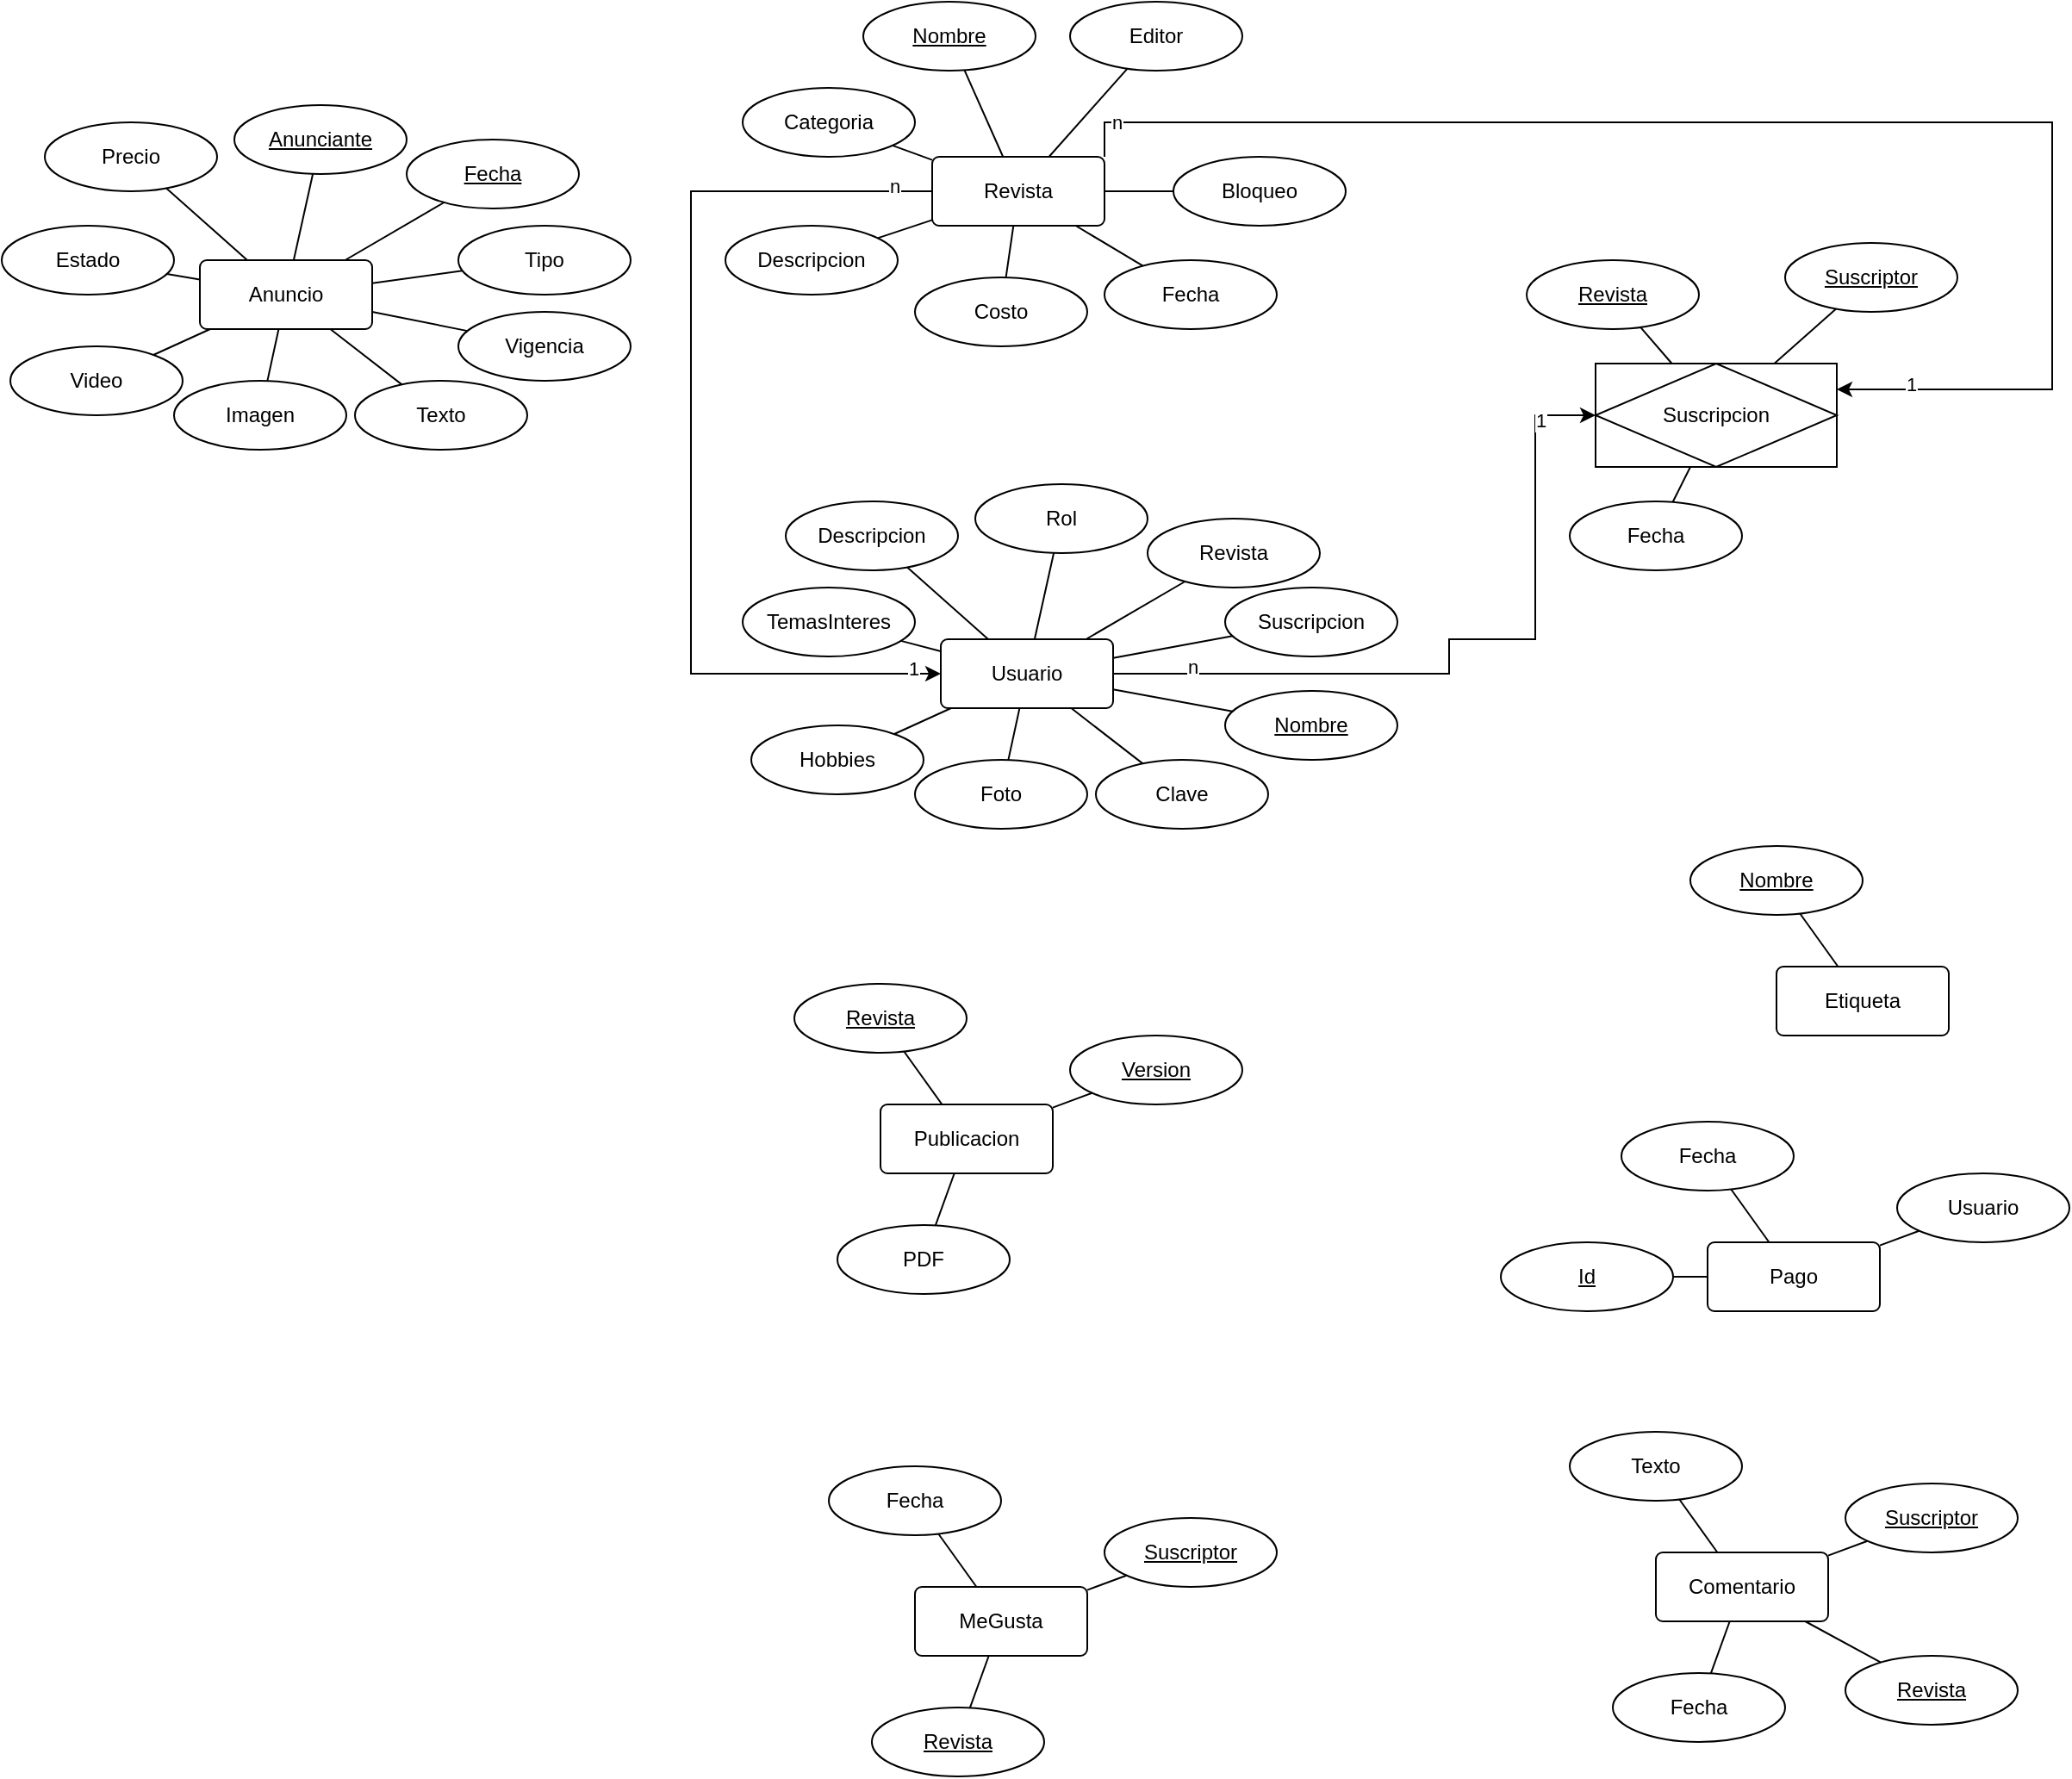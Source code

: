 <mxfile version="24.6.4" type="device">
  <diagram name="Page-1" id="LzpAYX9g-1ukan7BipAP">
    <mxGraphModel dx="2327" dy="2217" grid="1" gridSize="10" guides="1" tooltips="1" connect="1" arrows="1" fold="1" page="1" pageScale="1" pageWidth="850" pageHeight="1100" math="0" shadow="0">
      <root>
        <mxCell id="0" />
        <mxCell id="1" parent="0" />
        <mxCell id="VuJQwAIfnr6SH7hCB5tN-179" style="edgeStyle=orthogonalEdgeStyle;rounded=0;orthogonalLoop=1;jettySize=auto;html=1;exitX=0;exitY=0.5;exitDx=0;exitDy=0;entryX=0;entryY=0.5;entryDx=0;entryDy=0;" edge="1" parent="1" source="A36JF-PGB8CBC6S_KNyV-7" target="VuJQwAIfnr6SH7hCB5tN-77">
          <mxGeometry relative="1" as="geometry">
            <Array as="points">
              <mxPoint y="-950" />
              <mxPoint y="-670" />
            </Array>
          </mxGeometry>
        </mxCell>
        <mxCell id="VuJQwAIfnr6SH7hCB5tN-180" value="1" style="edgeLabel;html=1;align=center;verticalAlign=middle;resizable=0;points=[];" vertex="1" connectable="0" parent="VuJQwAIfnr6SH7hCB5tN-179">
          <mxGeometry x="0.942" y="3" relative="1" as="geometry">
            <mxPoint as="offset" />
          </mxGeometry>
        </mxCell>
        <mxCell id="VuJQwAIfnr6SH7hCB5tN-181" value="n" style="edgeLabel;html=1;align=center;verticalAlign=middle;resizable=0;points=[];" vertex="1" connectable="0" parent="VuJQwAIfnr6SH7hCB5tN-179">
          <mxGeometry x="-0.923" y="-3" relative="1" as="geometry">
            <mxPoint as="offset" />
          </mxGeometry>
        </mxCell>
        <mxCell id="VuJQwAIfnr6SH7hCB5tN-182" style="edgeStyle=orthogonalEdgeStyle;rounded=0;orthogonalLoop=1;jettySize=auto;html=1;exitX=1;exitY=0;exitDx=0;exitDy=0;entryX=1;entryY=0.25;entryDx=0;entryDy=0;" edge="1" parent="1" source="A36JF-PGB8CBC6S_KNyV-7" target="VuJQwAIfnr6SH7hCB5tN-185">
          <mxGeometry relative="1" as="geometry">
            <mxPoint x="720" y="-700" as="targetPoint" />
            <Array as="points">
              <mxPoint x="240" y="-990" />
              <mxPoint x="790" y="-990" />
              <mxPoint x="790" y="-835" />
            </Array>
          </mxGeometry>
        </mxCell>
        <mxCell id="VuJQwAIfnr6SH7hCB5tN-188" value="1" style="edgeLabel;html=1;align=center;verticalAlign=middle;resizable=0;points=[];" vertex="1" connectable="0" parent="VuJQwAIfnr6SH7hCB5tN-182">
          <mxGeometry x="0.9" y="-3" relative="1" as="geometry">
            <mxPoint as="offset" />
          </mxGeometry>
        </mxCell>
        <mxCell id="VuJQwAIfnr6SH7hCB5tN-189" value="n" style="edgeLabel;html=1;align=center;verticalAlign=middle;resizable=0;points=[];" vertex="1" connectable="0" parent="VuJQwAIfnr6SH7hCB5tN-182">
          <mxGeometry x="-0.936" relative="1" as="geometry">
            <mxPoint as="offset" />
          </mxGeometry>
        </mxCell>
        <mxCell id="A36JF-PGB8CBC6S_KNyV-7" value="Revista" style="rounded=1;arcSize=10;whiteSpace=wrap;html=1;align=center;" parent="1" vertex="1">
          <mxGeometry x="140" y="-970" width="100" height="40" as="geometry" />
        </mxCell>
        <mxCell id="VuJQwAIfnr6SH7hCB5tN-6" value="Categoria" style="ellipse;whiteSpace=wrap;html=1;align=center;" vertex="1" parent="1">
          <mxGeometry x="30" y="-1010" width="100" height="40" as="geometry" />
        </mxCell>
        <mxCell id="VuJQwAIfnr6SH7hCB5tN-8" value="Descripcion&lt;span style=&quot;color: rgba(0, 0, 0, 0); font-family: monospace; font-size: 0px; text-align: start; text-wrap: nowrap;&quot;&gt;%3CmxGraphModel%3E%3Croot%3E%3CmxCell%20id%3D%220%22%2F%3E%3CmxCell%20id%3D%221%22%20parent%3D%220%22%2F%3E%3CmxCell%20id%3D%222%22%20value%3D%22Categoria%22%20style%3D%22ellipse%3BwhiteSpace%3Dwrap%3Bhtml%3D1%3Balign%3Dcenter%3B%22%20vertex%3D%221%22%20parent%3D%221%22%3E%3CmxGeometry%20x%3D%2240%22%20y%3D%22-1050%22%20width%3D%22100%22%20height%3D%2240%22%20as%3D%22geometry%22%2F%3E%3C%2FmxCell%3E%3C%2Froot%3E%3C%2FmxGraphModel%3E&lt;/span&gt;" style="ellipse;whiteSpace=wrap;html=1;align=center;" vertex="1" parent="1">
          <mxGeometry x="20" y="-930" width="100" height="40" as="geometry" />
        </mxCell>
        <mxCell id="VuJQwAIfnr6SH7hCB5tN-9" value="Costo" style="ellipse;whiteSpace=wrap;html=1;align=center;" vertex="1" parent="1">
          <mxGeometry x="130" y="-900" width="100" height="40" as="geometry" />
        </mxCell>
        <mxCell id="VuJQwAIfnr6SH7hCB5tN-10" value="Fecha" style="ellipse;whiteSpace=wrap;html=1;align=center;" vertex="1" parent="1">
          <mxGeometry x="240" y="-910" width="100" height="40" as="geometry" />
        </mxCell>
        <mxCell id="VuJQwAIfnr6SH7hCB5tN-11" value="Bloqueo" style="ellipse;whiteSpace=wrap;html=1;align=center;" vertex="1" parent="1">
          <mxGeometry x="280" y="-970" width="100" height="40" as="geometry" />
        </mxCell>
        <mxCell id="VuJQwAIfnr6SH7hCB5tN-12" value="Editor" style="ellipse;whiteSpace=wrap;html=1;align=center;" vertex="1" parent="1">
          <mxGeometry x="220" y="-1060" width="100" height="40" as="geometry" />
        </mxCell>
        <mxCell id="VuJQwAIfnr6SH7hCB5tN-13" value="&lt;u&gt;Nombre&lt;/u&gt;" style="ellipse;whiteSpace=wrap;html=1;align=center;" vertex="1" parent="1">
          <mxGeometry x="100" y="-1060" width="100" height="40" as="geometry" />
        </mxCell>
        <mxCell id="VuJQwAIfnr6SH7hCB5tN-14" value="" style="endArrow=none;html=1;rounded=0;" edge="1" parent="1" source="VuJQwAIfnr6SH7hCB5tN-12" target="A36JF-PGB8CBC6S_KNyV-7">
          <mxGeometry relative="1" as="geometry">
            <mxPoint x="340" y="-970" as="sourcePoint" />
            <mxPoint x="500" y="-970" as="targetPoint" />
          </mxGeometry>
        </mxCell>
        <mxCell id="VuJQwAIfnr6SH7hCB5tN-15" value="" style="endArrow=none;html=1;rounded=0;" edge="1" parent="1" source="VuJQwAIfnr6SH7hCB5tN-11" target="A36JF-PGB8CBC6S_KNyV-7">
          <mxGeometry relative="1" as="geometry">
            <mxPoint x="270" y="-1002" as="sourcePoint" />
            <mxPoint x="223" y="-960" as="targetPoint" />
          </mxGeometry>
        </mxCell>
        <mxCell id="VuJQwAIfnr6SH7hCB5tN-16" value="" style="endArrow=none;html=1;rounded=0;" edge="1" parent="1" source="VuJQwAIfnr6SH7hCB5tN-10" target="A36JF-PGB8CBC6S_KNyV-7">
          <mxGeometry relative="1" as="geometry">
            <mxPoint x="280" y="-992" as="sourcePoint" />
            <mxPoint x="233" y="-950" as="targetPoint" />
          </mxGeometry>
        </mxCell>
        <mxCell id="VuJQwAIfnr6SH7hCB5tN-17" value="" style="endArrow=none;html=1;rounded=0;" edge="1" parent="1" source="VuJQwAIfnr6SH7hCB5tN-9" target="A36JF-PGB8CBC6S_KNyV-7">
          <mxGeometry relative="1" as="geometry">
            <mxPoint x="290" y="-982" as="sourcePoint" />
            <mxPoint x="243" y="-940" as="targetPoint" />
          </mxGeometry>
        </mxCell>
        <mxCell id="VuJQwAIfnr6SH7hCB5tN-18" value="" style="endArrow=none;html=1;rounded=0;" edge="1" parent="1" source="A36JF-PGB8CBC6S_KNyV-7" target="VuJQwAIfnr6SH7hCB5tN-8">
          <mxGeometry relative="1" as="geometry">
            <mxPoint x="300" y="-972" as="sourcePoint" />
            <mxPoint x="253" y="-930" as="targetPoint" />
          </mxGeometry>
        </mxCell>
        <mxCell id="VuJQwAIfnr6SH7hCB5tN-19" value="" style="endArrow=none;html=1;rounded=0;" edge="1" parent="1" source="A36JF-PGB8CBC6S_KNyV-7" target="VuJQwAIfnr6SH7hCB5tN-6">
          <mxGeometry relative="1" as="geometry">
            <mxPoint x="310" y="-962" as="sourcePoint" />
            <mxPoint x="263" y="-920" as="targetPoint" />
          </mxGeometry>
        </mxCell>
        <mxCell id="VuJQwAIfnr6SH7hCB5tN-20" value="" style="endArrow=none;html=1;rounded=0;" edge="1" parent="1" source="VuJQwAIfnr6SH7hCB5tN-13" target="A36JF-PGB8CBC6S_KNyV-7">
          <mxGeometry relative="1" as="geometry">
            <mxPoint x="320" y="-952" as="sourcePoint" />
            <mxPoint x="273" y="-910" as="targetPoint" />
          </mxGeometry>
        </mxCell>
        <mxCell id="VuJQwAIfnr6SH7hCB5tN-21" value="Anuncio" style="rounded=1;arcSize=10;whiteSpace=wrap;html=1;align=center;" vertex="1" parent="1">
          <mxGeometry x="-285" y="-910" width="100" height="40" as="geometry" />
        </mxCell>
        <mxCell id="VuJQwAIfnr6SH7hCB5tN-22" value="Estado" style="ellipse;whiteSpace=wrap;html=1;align=center;" vertex="1" parent="1">
          <mxGeometry x="-400" y="-930" width="100" height="40" as="geometry" />
        </mxCell>
        <mxCell id="VuJQwAIfnr6SH7hCB5tN-23" value="Video" style="ellipse;whiteSpace=wrap;html=1;align=center;" vertex="1" parent="1">
          <mxGeometry x="-395" y="-860" width="100" height="40" as="geometry" />
        </mxCell>
        <mxCell id="VuJQwAIfnr6SH7hCB5tN-24" value="Imagen" style="ellipse;whiteSpace=wrap;html=1;align=center;" vertex="1" parent="1">
          <mxGeometry x="-300" y="-840" width="100" height="40" as="geometry" />
        </mxCell>
        <mxCell id="VuJQwAIfnr6SH7hCB5tN-25" value="Texto" style="ellipse;whiteSpace=wrap;html=1;align=center;" vertex="1" parent="1">
          <mxGeometry x="-195" y="-840" width="100" height="40" as="geometry" />
        </mxCell>
        <mxCell id="VuJQwAIfnr6SH7hCB5tN-26" value="Vigencia" style="ellipse;whiteSpace=wrap;html=1;align=center;" vertex="1" parent="1">
          <mxGeometry x="-135" y="-880" width="100" height="40" as="geometry" />
        </mxCell>
        <mxCell id="VuJQwAIfnr6SH7hCB5tN-27" value="Tipo" style="ellipse;whiteSpace=wrap;html=1;align=center;" vertex="1" parent="1">
          <mxGeometry x="-135" y="-930" width="100" height="40" as="geometry" />
        </mxCell>
        <mxCell id="VuJQwAIfnr6SH7hCB5tN-28" value="Precio" style="ellipse;whiteSpace=wrap;html=1;align=center;" vertex="1" parent="1">
          <mxGeometry x="-375" y="-990" width="100" height="40" as="geometry" />
        </mxCell>
        <mxCell id="VuJQwAIfnr6SH7hCB5tN-29" value="" style="endArrow=none;html=1;rounded=0;" edge="1" parent="1" source="VuJQwAIfnr6SH7hCB5tN-27" target="VuJQwAIfnr6SH7hCB5tN-21">
          <mxGeometry relative="1" as="geometry">
            <mxPoint x="-85" y="-910" as="sourcePoint" />
            <mxPoint x="75" y="-910" as="targetPoint" />
          </mxGeometry>
        </mxCell>
        <mxCell id="VuJQwAIfnr6SH7hCB5tN-30" value="" style="endArrow=none;html=1;rounded=0;" edge="1" parent="1" source="VuJQwAIfnr6SH7hCB5tN-26" target="VuJQwAIfnr6SH7hCB5tN-21">
          <mxGeometry relative="1" as="geometry">
            <mxPoint x="-155" y="-942" as="sourcePoint" />
            <mxPoint x="-202" y="-900" as="targetPoint" />
          </mxGeometry>
        </mxCell>
        <mxCell id="VuJQwAIfnr6SH7hCB5tN-31" value="" style="endArrow=none;html=1;rounded=0;" edge="1" parent="1" source="VuJQwAIfnr6SH7hCB5tN-25" target="VuJQwAIfnr6SH7hCB5tN-21">
          <mxGeometry relative="1" as="geometry">
            <mxPoint x="-145" y="-932" as="sourcePoint" />
            <mxPoint x="-192" y="-890" as="targetPoint" />
          </mxGeometry>
        </mxCell>
        <mxCell id="VuJQwAIfnr6SH7hCB5tN-32" value="" style="endArrow=none;html=1;rounded=0;" edge="1" parent="1" source="VuJQwAIfnr6SH7hCB5tN-24" target="VuJQwAIfnr6SH7hCB5tN-21">
          <mxGeometry relative="1" as="geometry">
            <mxPoint x="-135" y="-922" as="sourcePoint" />
            <mxPoint x="-182" y="-880" as="targetPoint" />
          </mxGeometry>
        </mxCell>
        <mxCell id="VuJQwAIfnr6SH7hCB5tN-33" value="" style="endArrow=none;html=1;rounded=0;" edge="1" parent="1" source="VuJQwAIfnr6SH7hCB5tN-21" target="VuJQwAIfnr6SH7hCB5tN-23">
          <mxGeometry relative="1" as="geometry">
            <mxPoint x="-125" y="-912" as="sourcePoint" />
            <mxPoint x="-172" y="-870" as="targetPoint" />
          </mxGeometry>
        </mxCell>
        <mxCell id="VuJQwAIfnr6SH7hCB5tN-34" value="" style="endArrow=none;html=1;rounded=0;" edge="1" parent="1" source="VuJQwAIfnr6SH7hCB5tN-21" target="VuJQwAIfnr6SH7hCB5tN-22">
          <mxGeometry relative="1" as="geometry">
            <mxPoint x="-115" y="-902" as="sourcePoint" />
            <mxPoint x="-162" y="-860" as="targetPoint" />
          </mxGeometry>
        </mxCell>
        <mxCell id="VuJQwAIfnr6SH7hCB5tN-35" value="" style="endArrow=none;html=1;rounded=0;" edge="1" parent="1" source="VuJQwAIfnr6SH7hCB5tN-28" target="VuJQwAIfnr6SH7hCB5tN-21">
          <mxGeometry relative="1" as="geometry">
            <mxPoint x="-105" y="-892" as="sourcePoint" />
            <mxPoint x="-152" y="-850" as="targetPoint" />
          </mxGeometry>
        </mxCell>
        <mxCell id="VuJQwAIfnr6SH7hCB5tN-36" value="&lt;u&gt;Anunciante&lt;/u&gt;" style="ellipse;whiteSpace=wrap;html=1;align=center;" vertex="1" parent="1">
          <mxGeometry x="-265" y="-1000" width="100" height="40" as="geometry" />
        </mxCell>
        <mxCell id="VuJQwAIfnr6SH7hCB5tN-37" value="&lt;u&gt;Fecha&lt;/u&gt;" style="ellipse;whiteSpace=wrap;html=1;align=center;" vertex="1" parent="1">
          <mxGeometry x="-165" y="-980" width="100" height="40" as="geometry" />
        </mxCell>
        <mxCell id="VuJQwAIfnr6SH7hCB5tN-38" value="" style="endArrow=none;html=1;rounded=0;" edge="1" parent="1" source="VuJQwAIfnr6SH7hCB5tN-21" target="VuJQwAIfnr6SH7hCB5tN-37">
          <mxGeometry relative="1" as="geometry">
            <mxPoint x="-236" y="-830" as="sourcePoint" />
            <mxPoint x="-229" y="-860" as="targetPoint" />
          </mxGeometry>
        </mxCell>
        <mxCell id="VuJQwAIfnr6SH7hCB5tN-39" value="" style="endArrow=none;html=1;rounded=0;" edge="1" parent="1" source="VuJQwAIfnr6SH7hCB5tN-21" target="VuJQwAIfnr6SH7hCB5tN-36">
          <mxGeometry relative="1" as="geometry">
            <mxPoint x="-226" y="-820" as="sourcePoint" />
            <mxPoint x="-219" y="-850" as="targetPoint" />
          </mxGeometry>
        </mxCell>
        <mxCell id="VuJQwAIfnr6SH7hCB5tN-183" style="edgeStyle=orthogonalEdgeStyle;rounded=0;orthogonalLoop=1;jettySize=auto;html=1;exitX=1;exitY=0.5;exitDx=0;exitDy=0;entryX=0;entryY=0.5;entryDx=0;entryDy=0;" edge="1" parent="1" source="VuJQwAIfnr6SH7hCB5tN-77" target="VuJQwAIfnr6SH7hCB5tN-185">
          <mxGeometry relative="1" as="geometry">
            <mxPoint x="550" y="-690" as="targetPoint" />
            <Array as="points">
              <mxPoint x="440" y="-670" />
              <mxPoint x="440" y="-690" />
              <mxPoint x="490" y="-690" />
              <mxPoint x="490" y="-820" />
            </Array>
          </mxGeometry>
        </mxCell>
        <mxCell id="VuJQwAIfnr6SH7hCB5tN-186" value="n" style="edgeLabel;html=1;align=center;verticalAlign=middle;resizable=0;points=[];" vertex="1" connectable="0" parent="VuJQwAIfnr6SH7hCB5tN-183">
          <mxGeometry x="-0.782" y="4" relative="1" as="geometry">
            <mxPoint x="-1" as="offset" />
          </mxGeometry>
        </mxCell>
        <mxCell id="VuJQwAIfnr6SH7hCB5tN-187" value="1" style="edgeLabel;html=1;align=center;verticalAlign=middle;resizable=0;points=[];" vertex="1" connectable="0" parent="VuJQwAIfnr6SH7hCB5tN-183">
          <mxGeometry x="0.856" y="-3" relative="1" as="geometry">
            <mxPoint x="-1" as="offset" />
          </mxGeometry>
        </mxCell>
        <mxCell id="VuJQwAIfnr6SH7hCB5tN-77" value="Usuario" style="rounded=1;arcSize=10;whiteSpace=wrap;html=1;align=center;" vertex="1" parent="1">
          <mxGeometry x="145" y="-690" width="100" height="40" as="geometry" />
        </mxCell>
        <mxCell id="VuJQwAIfnr6SH7hCB5tN-78" value="TemasInteres" style="ellipse;whiteSpace=wrap;html=1;align=center;" vertex="1" parent="1">
          <mxGeometry x="30" y="-720" width="100" height="40" as="geometry" />
        </mxCell>
        <mxCell id="VuJQwAIfnr6SH7hCB5tN-79" value="Hobbies" style="ellipse;whiteSpace=wrap;html=1;align=center;" vertex="1" parent="1">
          <mxGeometry x="35" y="-640" width="100" height="40" as="geometry" />
        </mxCell>
        <mxCell id="VuJQwAIfnr6SH7hCB5tN-80" value="Foto" style="ellipse;whiteSpace=wrap;html=1;align=center;" vertex="1" parent="1">
          <mxGeometry x="130" y="-620" width="100" height="40" as="geometry" />
        </mxCell>
        <mxCell id="VuJQwAIfnr6SH7hCB5tN-81" value="Clave" style="ellipse;whiteSpace=wrap;html=1;align=center;" vertex="1" parent="1">
          <mxGeometry x="235" y="-620" width="100" height="40" as="geometry" />
        </mxCell>
        <mxCell id="VuJQwAIfnr6SH7hCB5tN-82" value="&lt;u&gt;Nombre&lt;/u&gt;" style="ellipse;whiteSpace=wrap;html=1;align=center;" vertex="1" parent="1">
          <mxGeometry x="310" y="-660" width="100" height="40" as="geometry" />
        </mxCell>
        <mxCell id="VuJQwAIfnr6SH7hCB5tN-83" value="Suscripcion" style="ellipse;whiteSpace=wrap;html=1;align=center;" vertex="1" parent="1">
          <mxGeometry x="310" y="-720" width="100" height="40" as="geometry" />
        </mxCell>
        <mxCell id="VuJQwAIfnr6SH7hCB5tN-84" value="Descripcion" style="ellipse;whiteSpace=wrap;html=1;align=center;" vertex="1" parent="1">
          <mxGeometry x="55" y="-770" width="100" height="40" as="geometry" />
        </mxCell>
        <mxCell id="VuJQwAIfnr6SH7hCB5tN-85" value="" style="endArrow=none;html=1;rounded=0;" edge="1" parent="1" source="VuJQwAIfnr6SH7hCB5tN-83" target="VuJQwAIfnr6SH7hCB5tN-77">
          <mxGeometry relative="1" as="geometry">
            <mxPoint x="345" y="-690" as="sourcePoint" />
            <mxPoint x="505" y="-690" as="targetPoint" />
          </mxGeometry>
        </mxCell>
        <mxCell id="VuJQwAIfnr6SH7hCB5tN-86" value="" style="endArrow=none;html=1;rounded=0;" edge="1" parent="1" source="VuJQwAIfnr6SH7hCB5tN-82" target="VuJQwAIfnr6SH7hCB5tN-77">
          <mxGeometry relative="1" as="geometry">
            <mxPoint x="275" y="-722" as="sourcePoint" />
            <mxPoint x="228" y="-680" as="targetPoint" />
          </mxGeometry>
        </mxCell>
        <mxCell id="VuJQwAIfnr6SH7hCB5tN-87" value="" style="endArrow=none;html=1;rounded=0;" edge="1" parent="1" source="VuJQwAIfnr6SH7hCB5tN-81" target="VuJQwAIfnr6SH7hCB5tN-77">
          <mxGeometry relative="1" as="geometry">
            <mxPoint x="285" y="-712" as="sourcePoint" />
            <mxPoint x="238" y="-670" as="targetPoint" />
          </mxGeometry>
        </mxCell>
        <mxCell id="VuJQwAIfnr6SH7hCB5tN-88" value="" style="endArrow=none;html=1;rounded=0;" edge="1" parent="1" source="VuJQwAIfnr6SH7hCB5tN-80" target="VuJQwAIfnr6SH7hCB5tN-77">
          <mxGeometry relative="1" as="geometry">
            <mxPoint x="295" y="-702" as="sourcePoint" />
            <mxPoint x="248" y="-660" as="targetPoint" />
          </mxGeometry>
        </mxCell>
        <mxCell id="VuJQwAIfnr6SH7hCB5tN-89" value="" style="endArrow=none;html=1;rounded=0;" edge="1" parent="1" source="VuJQwAIfnr6SH7hCB5tN-77" target="VuJQwAIfnr6SH7hCB5tN-79">
          <mxGeometry relative="1" as="geometry">
            <mxPoint x="305" y="-692" as="sourcePoint" />
            <mxPoint x="258" y="-650" as="targetPoint" />
          </mxGeometry>
        </mxCell>
        <mxCell id="VuJQwAIfnr6SH7hCB5tN-90" value="" style="endArrow=none;html=1;rounded=0;" edge="1" parent="1" source="VuJQwAIfnr6SH7hCB5tN-77" target="VuJQwAIfnr6SH7hCB5tN-78">
          <mxGeometry relative="1" as="geometry">
            <mxPoint x="315" y="-682" as="sourcePoint" />
            <mxPoint x="268" y="-640" as="targetPoint" />
          </mxGeometry>
        </mxCell>
        <mxCell id="VuJQwAIfnr6SH7hCB5tN-91" value="" style="endArrow=none;html=1;rounded=0;" edge="1" parent="1" source="VuJQwAIfnr6SH7hCB5tN-84" target="VuJQwAIfnr6SH7hCB5tN-77">
          <mxGeometry relative="1" as="geometry">
            <mxPoint x="325" y="-672" as="sourcePoint" />
            <mxPoint x="278" y="-630" as="targetPoint" />
          </mxGeometry>
        </mxCell>
        <mxCell id="VuJQwAIfnr6SH7hCB5tN-92" value="Rol" style="ellipse;whiteSpace=wrap;html=1;align=center;" vertex="1" parent="1">
          <mxGeometry x="165" y="-780" width="100" height="40" as="geometry" />
        </mxCell>
        <mxCell id="VuJQwAIfnr6SH7hCB5tN-93" value="Revista" style="ellipse;whiteSpace=wrap;html=1;align=center;" vertex="1" parent="1">
          <mxGeometry x="265" y="-760" width="100" height="40" as="geometry" />
        </mxCell>
        <mxCell id="VuJQwAIfnr6SH7hCB5tN-94" value="" style="endArrow=none;html=1;rounded=0;" edge="1" parent="1" source="VuJQwAIfnr6SH7hCB5tN-77" target="VuJQwAIfnr6SH7hCB5tN-93">
          <mxGeometry relative="1" as="geometry">
            <mxPoint x="194" y="-610" as="sourcePoint" />
            <mxPoint x="201" y="-640" as="targetPoint" />
          </mxGeometry>
        </mxCell>
        <mxCell id="VuJQwAIfnr6SH7hCB5tN-95" value="" style="endArrow=none;html=1;rounded=0;" edge="1" parent="1" source="VuJQwAIfnr6SH7hCB5tN-77" target="VuJQwAIfnr6SH7hCB5tN-92">
          <mxGeometry relative="1" as="geometry">
            <mxPoint x="204" y="-600" as="sourcePoint" />
            <mxPoint x="211" y="-630" as="targetPoint" />
          </mxGeometry>
        </mxCell>
        <mxCell id="VuJQwAIfnr6SH7hCB5tN-120" value="Fecha" style="ellipse;whiteSpace=wrap;html=1;align=center;" vertex="1" parent="1">
          <mxGeometry x="510" y="-770" width="100" height="40" as="geometry" />
        </mxCell>
        <mxCell id="VuJQwAIfnr6SH7hCB5tN-121" value="&lt;u&gt;Suscriptor&lt;/u&gt;" style="ellipse;whiteSpace=wrap;html=1;align=center;" vertex="1" parent="1">
          <mxGeometry x="635" y="-920" width="100" height="40" as="geometry" />
        </mxCell>
        <mxCell id="VuJQwAIfnr6SH7hCB5tN-122" value="&lt;u&gt;Revista&lt;/u&gt;" style="ellipse;whiteSpace=wrap;html=1;align=center;" vertex="1" parent="1">
          <mxGeometry x="485" y="-910" width="100" height="40" as="geometry" />
        </mxCell>
        <mxCell id="VuJQwAIfnr6SH7hCB5tN-123" value="" style="endArrow=none;html=1;rounded=0;" edge="1" parent="1" source="VuJQwAIfnr6SH7hCB5tN-121" target="VuJQwAIfnr6SH7hCB5tN-185">
          <mxGeometry relative="1" as="geometry">
            <mxPoint x="735" y="-840" as="sourcePoint" />
            <mxPoint x="635.0" y="-838.182" as="targetPoint" />
          </mxGeometry>
        </mxCell>
        <mxCell id="VuJQwAIfnr6SH7hCB5tN-124" value="" style="endArrow=none;html=1;rounded=0;" edge="1" parent="1" source="VuJQwAIfnr6SH7hCB5tN-120" target="VuJQwAIfnr6SH7hCB5tN-185">
          <mxGeometry relative="1" as="geometry">
            <mxPoint x="665" y="-872" as="sourcePoint" />
            <mxPoint x="577.857" y="-800" as="targetPoint" />
          </mxGeometry>
        </mxCell>
        <mxCell id="VuJQwAIfnr6SH7hCB5tN-129" value="" style="endArrow=none;html=1;rounded=0;" edge="1" parent="1" source="VuJQwAIfnr6SH7hCB5tN-122" target="VuJQwAIfnr6SH7hCB5tN-185">
          <mxGeometry relative="1" as="geometry">
            <mxPoint x="715" y="-822" as="sourcePoint" />
            <mxPoint x="570.714" y="-840" as="targetPoint" />
          </mxGeometry>
        </mxCell>
        <mxCell id="VuJQwAIfnr6SH7hCB5tN-130" value="Publicacion" style="rounded=1;arcSize=10;whiteSpace=wrap;html=1;align=center;" vertex="1" parent="1">
          <mxGeometry x="110" y="-420" width="100" height="40" as="geometry" />
        </mxCell>
        <mxCell id="VuJQwAIfnr6SH7hCB5tN-131" value="PDF" style="ellipse;whiteSpace=wrap;html=1;align=center;" vertex="1" parent="1">
          <mxGeometry x="85" y="-350" width="100" height="40" as="geometry" />
        </mxCell>
        <mxCell id="VuJQwAIfnr6SH7hCB5tN-132" value="&lt;u&gt;Version&lt;/u&gt;" style="ellipse;whiteSpace=wrap;html=1;align=center;" vertex="1" parent="1">
          <mxGeometry x="220" y="-460" width="100" height="40" as="geometry" />
        </mxCell>
        <mxCell id="VuJQwAIfnr6SH7hCB5tN-133" value="&lt;u&gt;Revista&lt;/u&gt;" style="ellipse;whiteSpace=wrap;html=1;align=center;" vertex="1" parent="1">
          <mxGeometry x="60" y="-490" width="100" height="40" as="geometry" />
        </mxCell>
        <mxCell id="VuJQwAIfnr6SH7hCB5tN-134" value="" style="endArrow=none;html=1;rounded=0;" edge="1" parent="1" source="VuJQwAIfnr6SH7hCB5tN-132" target="VuJQwAIfnr6SH7hCB5tN-130">
          <mxGeometry relative="1" as="geometry">
            <mxPoint x="310" y="-420" as="sourcePoint" />
            <mxPoint x="470" y="-420" as="targetPoint" />
          </mxGeometry>
        </mxCell>
        <mxCell id="VuJQwAIfnr6SH7hCB5tN-135" value="" style="endArrow=none;html=1;rounded=0;" edge="1" parent="1" source="VuJQwAIfnr6SH7hCB5tN-131" target="VuJQwAIfnr6SH7hCB5tN-130">
          <mxGeometry relative="1" as="geometry">
            <mxPoint x="240" y="-452" as="sourcePoint" />
            <mxPoint x="193" y="-410" as="targetPoint" />
          </mxGeometry>
        </mxCell>
        <mxCell id="VuJQwAIfnr6SH7hCB5tN-136" value="" style="endArrow=none;html=1;rounded=0;" edge="1" parent="1" source="VuJQwAIfnr6SH7hCB5tN-133" target="VuJQwAIfnr6SH7hCB5tN-130">
          <mxGeometry relative="1" as="geometry">
            <mxPoint x="290" y="-402" as="sourcePoint" />
            <mxPoint x="243" y="-360" as="targetPoint" />
          </mxGeometry>
        </mxCell>
        <mxCell id="VuJQwAIfnr6SH7hCB5tN-137" value="Etiqueta" style="rounded=1;arcSize=10;whiteSpace=wrap;html=1;align=center;" vertex="1" parent="1">
          <mxGeometry x="630" y="-500" width="100" height="40" as="geometry" />
        </mxCell>
        <mxCell id="VuJQwAIfnr6SH7hCB5tN-140" value="&lt;u&gt;Nombre&lt;/u&gt;" style="ellipse;whiteSpace=wrap;html=1;align=center;" vertex="1" parent="1">
          <mxGeometry x="580" y="-570" width="100" height="40" as="geometry" />
        </mxCell>
        <mxCell id="VuJQwAIfnr6SH7hCB5tN-143" value="" style="endArrow=none;html=1;rounded=0;" edge="1" parent="1" source="VuJQwAIfnr6SH7hCB5tN-140" target="VuJQwAIfnr6SH7hCB5tN-137">
          <mxGeometry relative="1" as="geometry">
            <mxPoint x="810" y="-482" as="sourcePoint" />
            <mxPoint x="763" y="-440" as="targetPoint" />
          </mxGeometry>
        </mxCell>
        <mxCell id="VuJQwAIfnr6SH7hCB5tN-144" value="MeGusta" style="rounded=1;arcSize=10;whiteSpace=wrap;html=1;align=center;" vertex="1" parent="1">
          <mxGeometry x="130" y="-140" width="100" height="40" as="geometry" />
        </mxCell>
        <mxCell id="VuJQwAIfnr6SH7hCB5tN-145" value="&lt;u&gt;Revista&lt;/u&gt;" style="ellipse;whiteSpace=wrap;html=1;align=center;" vertex="1" parent="1">
          <mxGeometry x="105" y="-70" width="100" height="40" as="geometry" />
        </mxCell>
        <mxCell id="VuJQwAIfnr6SH7hCB5tN-146" value="&lt;u&gt;Suscriptor&lt;/u&gt;" style="ellipse;whiteSpace=wrap;html=1;align=center;" vertex="1" parent="1">
          <mxGeometry x="240" y="-180" width="100" height="40" as="geometry" />
        </mxCell>
        <mxCell id="VuJQwAIfnr6SH7hCB5tN-147" value="Fecha" style="ellipse;whiteSpace=wrap;html=1;align=center;" vertex="1" parent="1">
          <mxGeometry x="80" y="-210" width="100" height="40" as="geometry" />
        </mxCell>
        <mxCell id="VuJQwAIfnr6SH7hCB5tN-148" value="" style="endArrow=none;html=1;rounded=0;" edge="1" parent="1" source="VuJQwAIfnr6SH7hCB5tN-146" target="VuJQwAIfnr6SH7hCB5tN-144">
          <mxGeometry relative="1" as="geometry">
            <mxPoint x="330" y="-140" as="sourcePoint" />
            <mxPoint x="490" y="-140" as="targetPoint" />
          </mxGeometry>
        </mxCell>
        <mxCell id="VuJQwAIfnr6SH7hCB5tN-149" value="" style="endArrow=none;html=1;rounded=0;" edge="1" parent="1" source="VuJQwAIfnr6SH7hCB5tN-145" target="VuJQwAIfnr6SH7hCB5tN-144">
          <mxGeometry relative="1" as="geometry">
            <mxPoint x="260" y="-172" as="sourcePoint" />
            <mxPoint x="213" y="-130" as="targetPoint" />
          </mxGeometry>
        </mxCell>
        <mxCell id="VuJQwAIfnr6SH7hCB5tN-150" value="" style="endArrow=none;html=1;rounded=0;" edge="1" parent="1" source="VuJQwAIfnr6SH7hCB5tN-147" target="VuJQwAIfnr6SH7hCB5tN-144">
          <mxGeometry relative="1" as="geometry">
            <mxPoint x="310" y="-122" as="sourcePoint" />
            <mxPoint x="263" y="-80" as="targetPoint" />
          </mxGeometry>
        </mxCell>
        <mxCell id="VuJQwAIfnr6SH7hCB5tN-151" value="Comentario" style="rounded=1;arcSize=10;whiteSpace=wrap;html=1;align=center;" vertex="1" parent="1">
          <mxGeometry x="560" y="-160" width="100" height="40" as="geometry" />
        </mxCell>
        <mxCell id="VuJQwAIfnr6SH7hCB5tN-152" value="Fecha" style="ellipse;whiteSpace=wrap;html=1;align=center;" vertex="1" parent="1">
          <mxGeometry x="535" y="-90" width="100" height="40" as="geometry" />
        </mxCell>
        <mxCell id="VuJQwAIfnr6SH7hCB5tN-153" value="&lt;u&gt;Suscriptor&lt;/u&gt;" style="ellipse;whiteSpace=wrap;html=1;align=center;" vertex="1" parent="1">
          <mxGeometry x="670" y="-200" width="100" height="40" as="geometry" />
        </mxCell>
        <mxCell id="VuJQwAIfnr6SH7hCB5tN-154" value="Texto" style="ellipse;whiteSpace=wrap;html=1;align=center;" vertex="1" parent="1">
          <mxGeometry x="510" y="-230" width="100" height="40" as="geometry" />
        </mxCell>
        <mxCell id="VuJQwAIfnr6SH7hCB5tN-155" value="" style="endArrow=none;html=1;rounded=0;" edge="1" parent="1" source="VuJQwAIfnr6SH7hCB5tN-153" target="VuJQwAIfnr6SH7hCB5tN-151">
          <mxGeometry relative="1" as="geometry">
            <mxPoint x="760" y="-160" as="sourcePoint" />
            <mxPoint x="920" y="-160" as="targetPoint" />
          </mxGeometry>
        </mxCell>
        <mxCell id="VuJQwAIfnr6SH7hCB5tN-156" value="" style="endArrow=none;html=1;rounded=0;" edge="1" parent="1" source="VuJQwAIfnr6SH7hCB5tN-152" target="VuJQwAIfnr6SH7hCB5tN-151">
          <mxGeometry relative="1" as="geometry">
            <mxPoint x="690" y="-192" as="sourcePoint" />
            <mxPoint x="643" y="-150" as="targetPoint" />
          </mxGeometry>
        </mxCell>
        <mxCell id="VuJQwAIfnr6SH7hCB5tN-157" value="" style="endArrow=none;html=1;rounded=0;" edge="1" parent="1" source="VuJQwAIfnr6SH7hCB5tN-154" target="VuJQwAIfnr6SH7hCB5tN-151">
          <mxGeometry relative="1" as="geometry">
            <mxPoint x="740" y="-142" as="sourcePoint" />
            <mxPoint x="693" y="-100" as="targetPoint" />
          </mxGeometry>
        </mxCell>
        <mxCell id="VuJQwAIfnr6SH7hCB5tN-158" value="&lt;u&gt;Revista&lt;/u&gt;" style="ellipse;whiteSpace=wrap;html=1;align=center;" vertex="1" parent="1">
          <mxGeometry x="670" y="-100" width="100" height="40" as="geometry" />
        </mxCell>
        <mxCell id="VuJQwAIfnr6SH7hCB5tN-159" value="" style="endArrow=none;html=1;rounded=0;" edge="1" parent="1" source="VuJQwAIfnr6SH7hCB5tN-158" target="VuJQwAIfnr6SH7hCB5tN-151">
          <mxGeometry relative="1" as="geometry">
            <mxPoint x="602" y="-80" as="sourcePoint" />
            <mxPoint x="613" y="-110" as="targetPoint" />
          </mxGeometry>
        </mxCell>
        <mxCell id="VuJQwAIfnr6SH7hCB5tN-160" value="Pago" style="rounded=1;arcSize=10;whiteSpace=wrap;html=1;align=center;" vertex="1" parent="1">
          <mxGeometry x="590" y="-340" width="100" height="40" as="geometry" />
        </mxCell>
        <mxCell id="VuJQwAIfnr6SH7hCB5tN-162" value="Usuario" style="ellipse;whiteSpace=wrap;html=1;align=center;" vertex="1" parent="1">
          <mxGeometry x="700" y="-380" width="100" height="40" as="geometry" />
        </mxCell>
        <mxCell id="VuJQwAIfnr6SH7hCB5tN-163" value="Fecha" style="ellipse;whiteSpace=wrap;html=1;align=center;" vertex="1" parent="1">
          <mxGeometry x="540" y="-410" width="100" height="40" as="geometry" />
        </mxCell>
        <mxCell id="VuJQwAIfnr6SH7hCB5tN-164" value="" style="endArrow=none;html=1;rounded=0;" edge="1" parent="1" source="VuJQwAIfnr6SH7hCB5tN-162" target="VuJQwAIfnr6SH7hCB5tN-160">
          <mxGeometry relative="1" as="geometry">
            <mxPoint x="790" y="-340" as="sourcePoint" />
            <mxPoint x="950" y="-340" as="targetPoint" />
          </mxGeometry>
        </mxCell>
        <mxCell id="VuJQwAIfnr6SH7hCB5tN-166" value="" style="endArrow=none;html=1;rounded=0;" edge="1" parent="1" source="VuJQwAIfnr6SH7hCB5tN-163" target="VuJQwAIfnr6SH7hCB5tN-160">
          <mxGeometry relative="1" as="geometry">
            <mxPoint x="770" y="-322" as="sourcePoint" />
            <mxPoint x="723" y="-280" as="targetPoint" />
          </mxGeometry>
        </mxCell>
        <mxCell id="VuJQwAIfnr6SH7hCB5tN-167" value="&lt;u&gt;Id&lt;/u&gt;" style="ellipse;whiteSpace=wrap;html=1;align=center;" vertex="1" parent="1">
          <mxGeometry x="470" y="-340" width="100" height="40" as="geometry" />
        </mxCell>
        <mxCell id="VuJQwAIfnr6SH7hCB5tN-168" value="" style="endArrow=none;html=1;rounded=0;" edge="1" parent="1" source="VuJQwAIfnr6SH7hCB5tN-167" target="VuJQwAIfnr6SH7hCB5tN-160">
          <mxGeometry relative="1" as="geometry">
            <mxPoint x="613" y="-361" as="sourcePoint" />
            <mxPoint x="636" y="-330" as="targetPoint" />
          </mxGeometry>
        </mxCell>
        <mxCell id="VuJQwAIfnr6SH7hCB5tN-185" value="Suscripcion" style="shape=associativeEntity;whiteSpace=wrap;html=1;align=center;" vertex="1" parent="1">
          <mxGeometry x="525" y="-850" width="140" height="60" as="geometry" />
        </mxCell>
      </root>
    </mxGraphModel>
  </diagram>
</mxfile>
